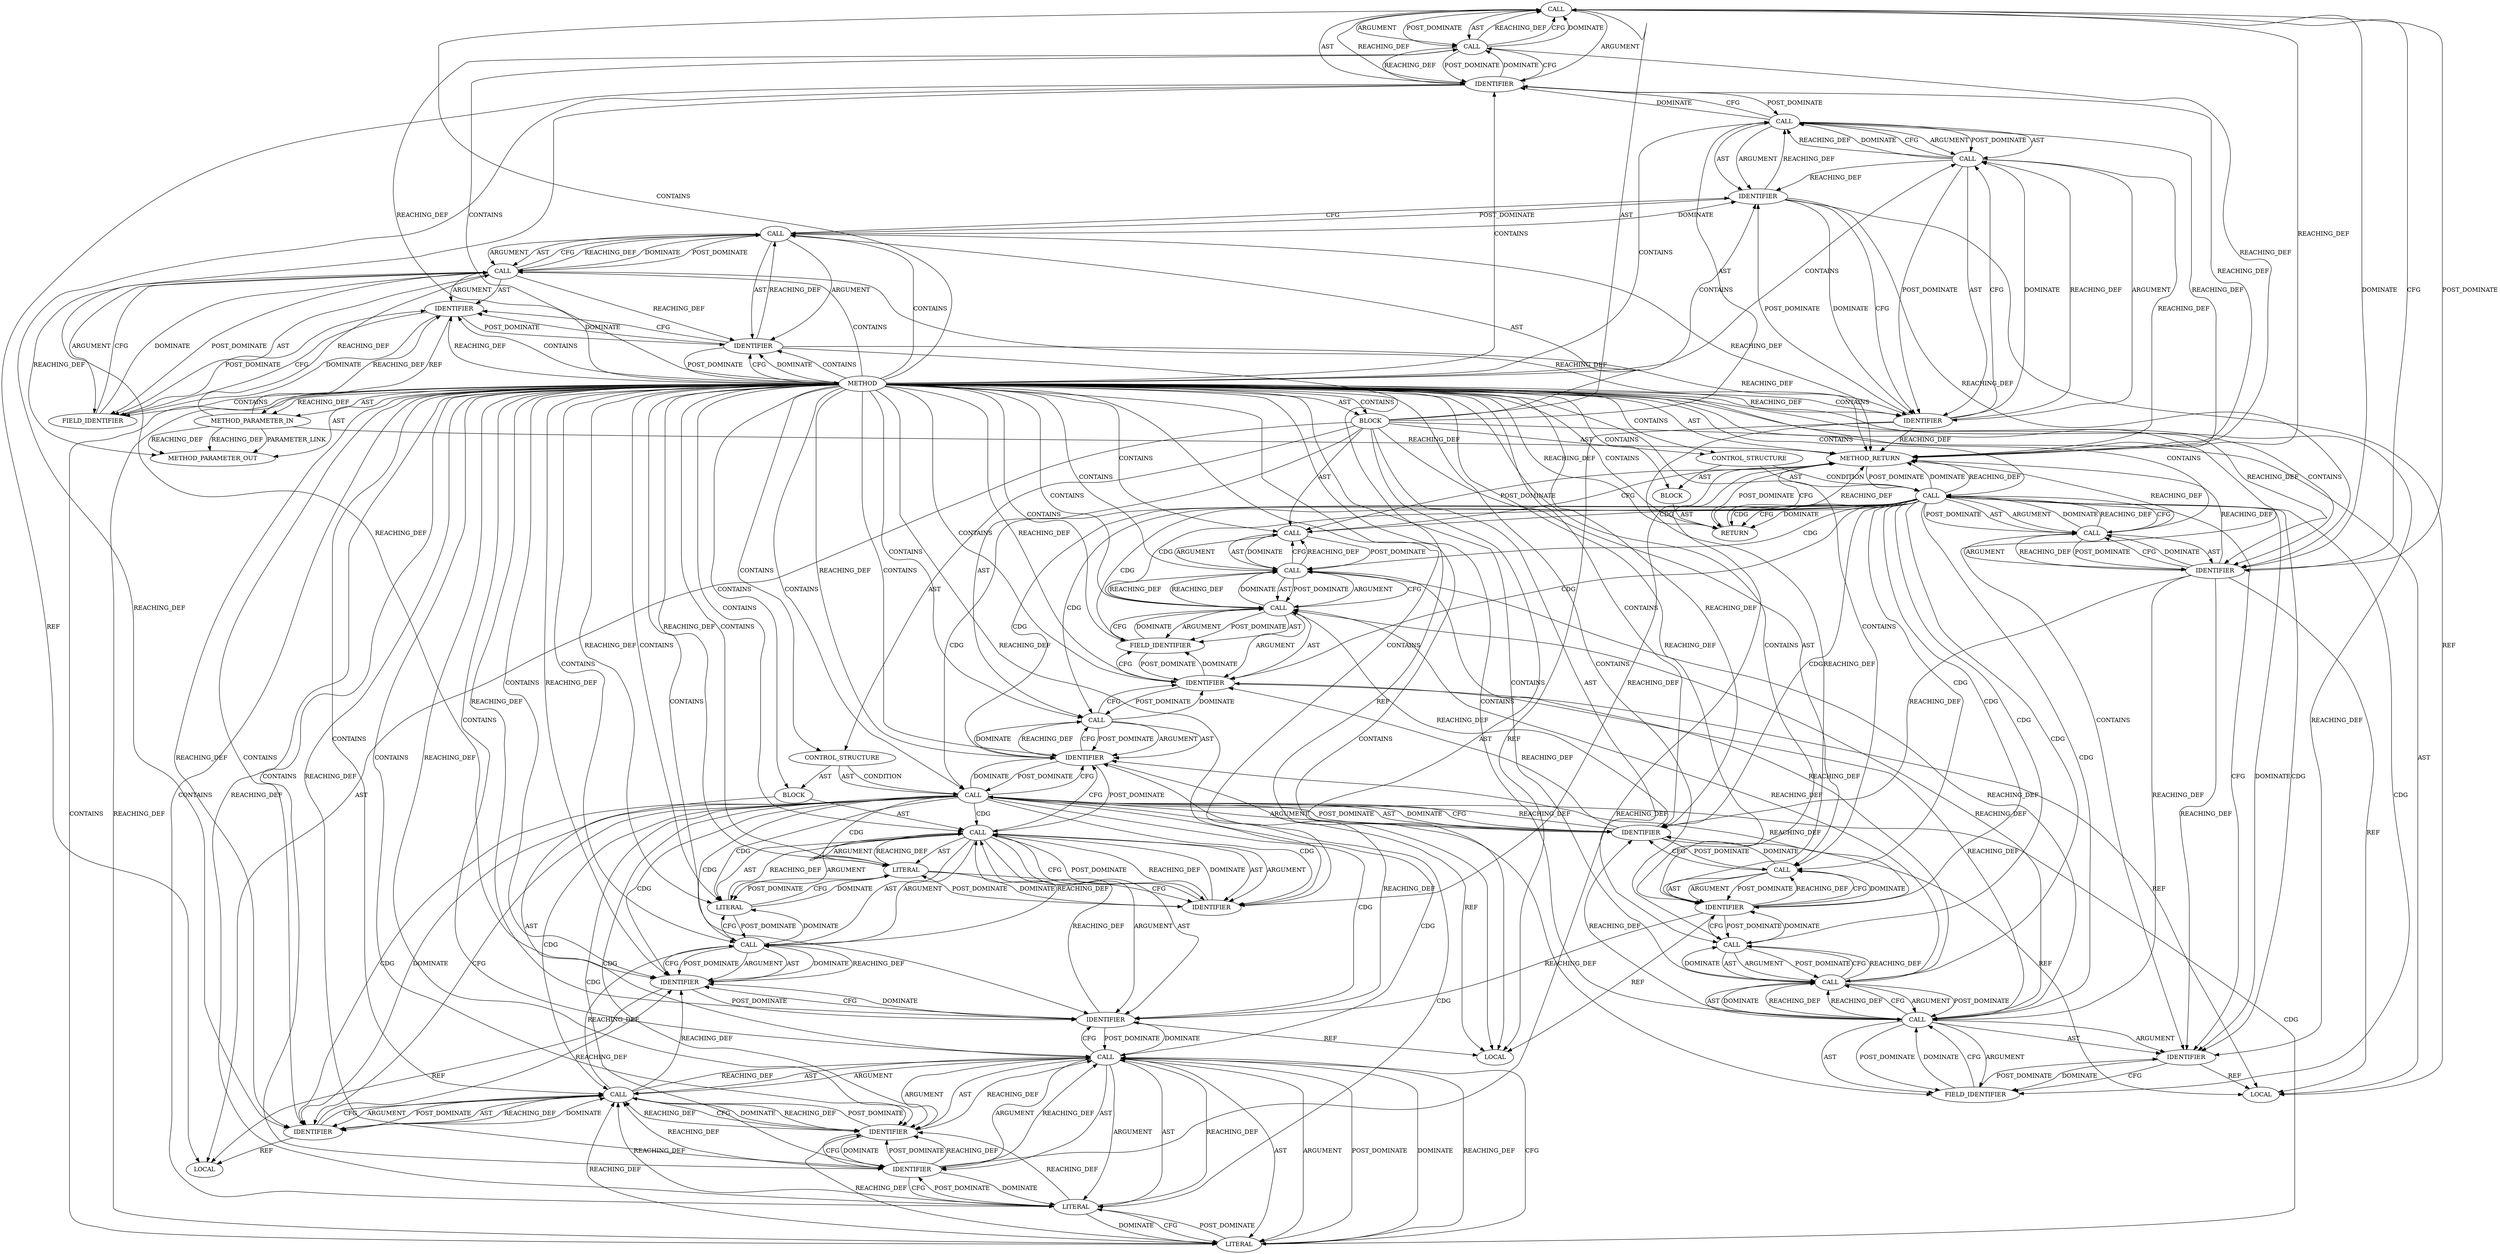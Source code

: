 digraph {
  2432 [label=CALL ORDER=6 ARGUMENT_INDEX=-1 CODE="iter = {}" COLUMN_NUMBER=18 METHOD_FULL_NAME="<operator>.assignment" LINE_NUMBER=596 TYPE_FULL_NAME="<empty>" DISPATCH_TYPE="STATIC_DISPATCH" SIGNATURE="" NAME="<operator>.assignment"]
  2473 [label=METHOD_RETURN ORDER=3 CODE="RET" COLUMN_NUMBER=1 LINE_NUMBER=592 TYPE_FULL_NAME="void" EVALUATION_STRATEGY="BY_VALUE"]
  2438 [label=IDENTIFIER ORDER=1 ARGUMENT_INDEX=1 CODE="tls_ctx" COLUMN_NUMBER=36 LINE_NUMBER=598 TYPE_FULL_NAME="tls_context*" NAME="tls_ctx"]
  2418 [label=METHOD_PARAMETER_IN ORDER=1 CODE="struct socket *sock" IS_VARIADIC=false COLUMN_NUMBER=28 LINE_NUMBER=592 TYPE_FULL_NAME="socket*" EVALUATION_STRATEGY="BY_VALUE" INDEX=1 NAME="sock"]
  2439 [label=BLOCK ORDER=2 ARGUMENT_INDEX=-1 CODE="<empty>" COLUMN_NUMBER=3 LINE_NUMBER=599 TYPE_FULL_NAME="void"]
  2443 [label=CALL ORDER=1 ARGUMENT_INDEX=1 CODE="tls_ctx->tx_lock" COLUMN_NUMBER=14 METHOD_FULL_NAME="<operator>.indirectFieldAccess" LINE_NUMBER=601 TYPE_FULL_NAME="<empty>" DISPATCH_TYPE="STATIC_DISPATCH" SIGNATURE="" NAME="<operator>.indirectFieldAccess"]
  2419 [label=BLOCK ORDER=2 ARGUMENT_INDEX=-1 CODE="{
	struct sock *sk = sock->sk;
	struct tls_context *tls_ctx = tls_get_ctx(sk);
	struct iov_iter iter = {};

	if (!tls_is_partially_sent_record(tls_ctx))
		return;

	mutex_lock(&tls_ctx->tx_lock);
	lock_sock(sk);

	if (tls_is_partially_sent_record(tls_ctx)) {
		iov_iter_bvec(&iter, ITER_SOURCE, NULL, 0, 0);
		tls_push_data(sk, &iter, 0, 0, TLS_RECORD_TYPE_DATA);
	}

	release_sock(sk);
	mutex_unlock(&tls_ctx->tx_lock);
}" COLUMN_NUMBER=1 LINE_NUMBER=593 TYPE_FULL_NAME="void"]
  2420 [label=LOCAL ORDER=1 CODE="struct sock* sk" COLUMN_NUMBER=14 LINE_NUMBER=594 TYPE_FULL_NAME="sock*" NAME="sk"]
  2424 [label=IDENTIFIER ORDER=1 ARGUMENT_INDEX=1 CODE="sock" COLUMN_NUMBER=20 LINE_NUMBER=594 TYPE_FULL_NAME="socket*" NAME="sock"]
  21329 [label=METHOD_PARAMETER_OUT ORDER=1 CODE="struct socket *sock" IS_VARIADIC=false COLUMN_NUMBER=28 LINE_NUMBER=592 TYPE_FULL_NAME="socket*" EVALUATION_STRATEGY="BY_VALUE" INDEX=1 NAME="sock"]
  2423 [label=CALL ORDER=2 ARGUMENT_INDEX=2 CODE="sock->sk" COLUMN_NUMBER=20 METHOD_FULL_NAME="<operator>.indirectFieldAccess" LINE_NUMBER=594 TYPE_FULL_NAME="<empty>" DISPATCH_TYPE="STATIC_DISPATCH" SIGNATURE="" NAME="<operator>.indirectFieldAccess"]
  2421 [label=CALL ORDER=2 ARGUMENT_INDEX=-1 CODE="*sk = sock->sk" COLUMN_NUMBER=14 METHOD_FULL_NAME="<operator>.assignment" LINE_NUMBER=594 TYPE_FULL_NAME="<empty>" DISPATCH_TYPE="STATIC_DISPATCH" SIGNATURE="" NAME="<operator>.assignment"]
  2434 [label=CALL ORDER=2 ARGUMENT_INDEX=2 CODE="{}" COLUMN_NUMBER=25 METHOD_FULL_NAME="<operator>.arrayInitializer" LINE_NUMBER=596 TYPE_FULL_NAME="<empty>" DISPATCH_TYPE="STATIC_DISPATCH" SIGNATURE="" NAME="<operator>.arrayInitializer"]
  2450 [label=IDENTIFIER ORDER=1 ARGUMENT_INDEX=1 CODE="tls_ctx" COLUMN_NUMBER=35 LINE_NUMBER=604 TYPE_FULL_NAME="tls_context*" NAME="tls_ctx"]
  2453 [label=CALL ORDER=1 ARGUMENT_INDEX=1 CODE="&iter" COLUMN_NUMBER=17 METHOD_FULL_NAME="<operator>.addressOf" LINE_NUMBER=605 TYPE_FULL_NAME="<empty>" DISPATCH_TYPE="STATIC_DISPATCH" SIGNATURE="" NAME="<operator>.addressOf"]
  2448 [label=CONTROL_STRUCTURE CONTROL_STRUCTURE_TYPE="IF" ORDER=10 PARSER_TYPE_NAME="CASTIfStatement" ARGUMENT_INDEX=-1 CODE="if (tls_is_partially_sent_record(tls_ctx))" COLUMN_NUMBER=2 LINE_NUMBER=604]
  2445 [label=FIELD_IDENTIFIER ORDER=2 ARGUMENT_INDEX=2 CODE="tx_lock" COLUMN_NUMBER=14 LINE_NUMBER=601 CANONICAL_NAME="tx_lock"]
  2468 [label=CALL ORDER=12 ARGUMENT_INDEX=-1 CODE="mutex_unlock(&tls_ctx->tx_lock)" COLUMN_NUMBER=2 METHOD_FULL_NAME="mutex_unlock" LINE_NUMBER=610 TYPE_FULL_NAME="<empty>" DISPATCH_TYPE="STATIC_DISPATCH" SIGNATURE="" NAME="mutex_unlock"]
  2467 [label=IDENTIFIER ORDER=1 ARGUMENT_INDEX=1 CODE="sk" COLUMN_NUMBER=15 LINE_NUMBER=609 TYPE_FULL_NAME="sock*" NAME="sk"]
  2472 [label=FIELD_IDENTIFIER ORDER=2 ARGUMENT_INDEX=2 CODE="tx_lock" COLUMN_NUMBER=16 LINE_NUMBER=610 CANONICAL_NAME="tx_lock"]
  2461 [label=CALL ORDER=2 ARGUMENT_INDEX=2 CODE="&iter" COLUMN_NUMBER=21 METHOD_FULL_NAME="<operator>.addressOf" LINE_NUMBER=606 TYPE_FULL_NAME="<empty>" DISPATCH_TYPE="STATIC_DISPATCH" SIGNATURE="" NAME="<operator>.addressOf"]
  2446 [label=CALL ORDER=9 ARGUMENT_INDEX=-1 CODE="lock_sock(sk)" COLUMN_NUMBER=2 METHOD_FULL_NAME="lock_sock" LINE_NUMBER=602 TYPE_FULL_NAME="<empty>" DISPATCH_TYPE="STATIC_DISPATCH" SIGNATURE="" NAME="lock_sock"]
  2440 [label=RETURN ORDER=1 ARGUMENT_INDEX=1 CODE="return;" COLUMN_NUMBER=3 LINE_NUMBER=599]
  2459 [label=CALL ORDER=2 ARGUMENT_INDEX=-1 CODE="tls_push_data(sk, &iter, 0, 0, TLS_RECORD_TYPE_DATA)" COLUMN_NUMBER=3 METHOD_FULL_NAME="tls_push_data" LINE_NUMBER=606 TYPE_FULL_NAME="<empty>" DISPATCH_TYPE="STATIC_DISPATCH" SIGNATURE="" NAME="tls_push_data"]
  2437 [label=CALL ORDER=1 ARGUMENT_INDEX=1 CODE="tls_is_partially_sent_record(tls_ctx)" COLUMN_NUMBER=7 METHOD_FULL_NAME="tls_is_partially_sent_record" LINE_NUMBER=598 TYPE_FULL_NAME="<empty>" DISPATCH_TYPE="STATIC_DISPATCH" SIGNATURE="" NAME="tls_is_partially_sent_record"]
  2465 [label=IDENTIFIER ORDER=5 ARGUMENT_INDEX=5 CODE="TLS_RECORD_TYPE_DATA" COLUMN_NUMBER=34 LINE_NUMBER=606 TYPE_FULL_NAME="ANY" NAME="TLS_RECORD_TYPE_DATA"]
  2449 [label=CALL ORDER=1 ARGUMENT_INDEX=-1 CODE="tls_is_partially_sent_record(tls_ctx)" COLUMN_NUMBER=6 METHOD_FULL_NAME="tls_is_partially_sent_record" LINE_NUMBER=604 TYPE_FULL_NAME="<empty>" DISPATCH_TYPE="STATIC_DISPATCH" SIGNATURE="" NAME="tls_is_partially_sent_record"]
  2427 [label=CALL ORDER=4 ARGUMENT_INDEX=-1 CODE="*tls_ctx = tls_get_ctx(sk)" COLUMN_NUMBER=21 METHOD_FULL_NAME="<operator>.assignment" LINE_NUMBER=595 TYPE_FULL_NAME="<empty>" DISPATCH_TYPE="STATIC_DISPATCH" SIGNATURE="" NAME="<operator>.assignment"]
  2430 [label=IDENTIFIER ORDER=1 ARGUMENT_INDEX=1 CODE="sk" COLUMN_NUMBER=44 LINE_NUMBER=595 TYPE_FULL_NAME="sock*" NAME="sk"]
  2458 [label=LITERAL ORDER=5 ARGUMENT_INDEX=5 CODE="0" COLUMN_NUMBER=46 LINE_NUMBER=605 TYPE_FULL_NAME="int"]
  2456 [label=IDENTIFIER ORDER=3 ARGUMENT_INDEX=3 CODE="NULL" COLUMN_NUMBER=37 LINE_NUMBER=605 TYPE_FULL_NAME="ANY" NAME="NULL"]
  2452 [label=CALL ORDER=1 ARGUMENT_INDEX=-1 CODE="iov_iter_bvec(&iter, ITER_SOURCE, NULL, 0, 0)" COLUMN_NUMBER=3 METHOD_FULL_NAME="iov_iter_bvec" LINE_NUMBER=605 TYPE_FULL_NAME="<empty>" DISPATCH_TYPE="STATIC_DISPATCH" SIGNATURE="" NAME="iov_iter_bvec"]
  2470 [label=CALL ORDER=1 ARGUMENT_INDEX=1 CODE="tls_ctx->tx_lock" COLUMN_NUMBER=16 METHOD_FULL_NAME="<operator>.indirectFieldAccess" LINE_NUMBER=610 TYPE_FULL_NAME="<empty>" DISPATCH_TYPE="STATIC_DISPATCH" SIGNATURE="" NAME="<operator>.indirectFieldAccess"]
  2455 [label=IDENTIFIER ORDER=2 ARGUMENT_INDEX=2 CODE="ITER_SOURCE" COLUMN_NUMBER=24 LINE_NUMBER=605 TYPE_FULL_NAME="ANY" NAME="ITER_SOURCE"]
  2466 [label=CALL ORDER=11 ARGUMENT_INDEX=-1 CODE="release_sock(sk)" COLUMN_NUMBER=2 METHOD_FULL_NAME="release_sock" LINE_NUMBER=609 TYPE_FULL_NAME="<empty>" DISPATCH_TYPE="STATIC_DISPATCH" SIGNATURE="" NAME="release_sock"]
  2429 [label=CALL ORDER=2 ARGUMENT_INDEX=2 CODE="tls_get_ctx(sk)" COLUMN_NUMBER=32 METHOD_FULL_NAME="tls_get_ctx" LINE_NUMBER=595 TYPE_FULL_NAME="<empty>" DISPATCH_TYPE="STATIC_DISPATCH" SIGNATURE="" NAME="tls_get_ctx"]
  2426 [label=LOCAL ORDER=3 CODE="struct tls_context* tls_ctx" COLUMN_NUMBER=21 LINE_NUMBER=595 TYPE_FULL_NAME="tls_context*" NAME="tls_ctx"]
  2428 [label=IDENTIFIER ORDER=1 ARGUMENT_INDEX=1 CODE="tls_ctx" COLUMN_NUMBER=22 LINE_NUMBER=595 TYPE_FULL_NAME="tls_context*" NAME="tls_ctx"]
  2447 [label=IDENTIFIER ORDER=1 ARGUMENT_INDEX=1 CODE="sk" COLUMN_NUMBER=12 LINE_NUMBER=602 TYPE_FULL_NAME="sock*" NAME="sk"]
  2417 [label=METHOD COLUMN_NUMBER=1 LINE_NUMBER=592 COLUMN_NUMBER_END=1 IS_EXTERNAL=false SIGNATURE="void tls_device_splice_eof (socket*)" NAME="tls_device_splice_eof" AST_PARENT_TYPE="TYPE_DECL" AST_PARENT_FULL_NAME="tls_device.c:<global>" ORDER=27 CODE="void tls_device_splice_eof(struct socket *sock)
{
	struct sock *sk = sock->sk;
	struct tls_context *tls_ctx = tls_get_ctx(sk);
	struct iov_iter iter = {};

	if (!tls_is_partially_sent_record(tls_ctx))
		return;

	mutex_lock(&tls_ctx->tx_lock);
	lock_sock(sk);

	if (tls_is_partially_sent_record(tls_ctx)) {
		iov_iter_bvec(&iter, ITER_SOURCE, NULL, 0, 0);
		tls_push_data(sk, &iter, 0, 0, TLS_RECORD_TYPE_DATA);
	}

	release_sock(sk);
	mutex_unlock(&tls_ctx->tx_lock);
}" FULL_NAME="tls_device_splice_eof" LINE_NUMBER_END=611 FILENAME="tls_device.c"]
  2460 [label=IDENTIFIER ORDER=1 ARGUMENT_INDEX=1 CODE="sk" COLUMN_NUMBER=17 LINE_NUMBER=606 TYPE_FULL_NAME="sock*" NAME="sk"]
  2463 [label=LITERAL ORDER=3 ARGUMENT_INDEX=3 CODE="0" COLUMN_NUMBER=28 LINE_NUMBER=606 TYPE_FULL_NAME="int"]
  2462 [label=IDENTIFIER ORDER=1 ARGUMENT_INDEX=1 CODE="iter" COLUMN_NUMBER=22 LINE_NUMBER=606 TYPE_FULL_NAME="iov_iter" NAME="iter"]
  2425 [label=FIELD_IDENTIFIER ORDER=2 ARGUMENT_INDEX=2 CODE="sk" COLUMN_NUMBER=20 LINE_NUMBER=594 CANONICAL_NAME="sk"]
  2471 [label=IDENTIFIER ORDER=1 ARGUMENT_INDEX=1 CODE="tls_ctx" COLUMN_NUMBER=16 LINE_NUMBER=610 TYPE_FULL_NAME="tls_context*" NAME="tls_ctx"]
  2457 [label=LITERAL ORDER=4 ARGUMENT_INDEX=4 CODE="0" COLUMN_NUMBER=43 LINE_NUMBER=605 TYPE_FULL_NAME="int"]
  2442 [label=CALL ORDER=1 ARGUMENT_INDEX=1 CODE="&tls_ctx->tx_lock" COLUMN_NUMBER=13 METHOD_FULL_NAME="<operator>.addressOf" LINE_NUMBER=601 TYPE_FULL_NAME="<empty>" DISPATCH_TYPE="STATIC_DISPATCH" SIGNATURE="" NAME="<operator>.addressOf"]
  2454 [label=IDENTIFIER ORDER=1 ARGUMENT_INDEX=1 CODE="iter" COLUMN_NUMBER=18 LINE_NUMBER=605 TYPE_FULL_NAME="iov_iter" NAME="iter"]
  2451 [label=BLOCK ORDER=2 ARGUMENT_INDEX=-1 CODE="{
		iov_iter_bvec(&iter, ITER_SOURCE, NULL, 0, 0);
		tls_push_data(sk, &iter, 0, 0, TLS_RECORD_TYPE_DATA);
	}" COLUMN_NUMBER=45 LINE_NUMBER=604 TYPE_FULL_NAME="void"]
  2464 [label=LITERAL ORDER=4 ARGUMENT_INDEX=4 CODE="0" COLUMN_NUMBER=31 LINE_NUMBER=606 TYPE_FULL_NAME="int"]
  2435 [label=CONTROL_STRUCTURE CONTROL_STRUCTURE_TYPE="IF" ORDER=7 PARSER_TYPE_NAME="CASTIfStatement" ARGUMENT_INDEX=-1 CODE="if (!tls_is_partially_sent_record(tls_ctx))" COLUMN_NUMBER=2 LINE_NUMBER=598]
  2431 [label=LOCAL ORDER=5 CODE="struct iov_iter iter" COLUMN_NUMBER=18 LINE_NUMBER=596 TYPE_FULL_NAME="iov_iter" NAME="iter"]
  2422 [label=IDENTIFIER ORDER=1 ARGUMENT_INDEX=1 CODE="sk" COLUMN_NUMBER=15 LINE_NUMBER=594 TYPE_FULL_NAME="sock*" NAME="sk"]
  2441 [label=CALL ORDER=8 ARGUMENT_INDEX=-1 CODE="mutex_lock(&tls_ctx->tx_lock)" COLUMN_NUMBER=2 METHOD_FULL_NAME="mutex_lock" LINE_NUMBER=601 TYPE_FULL_NAME="<empty>" DISPATCH_TYPE="STATIC_DISPATCH" SIGNATURE="" NAME="mutex_lock"]
  2436 [label=CALL ORDER=1 ARGUMENT_INDEX=-1 CODE="!tls_is_partially_sent_record(tls_ctx)" COLUMN_NUMBER=6 METHOD_FULL_NAME="<operator>.logicalNot" LINE_NUMBER=598 TYPE_FULL_NAME="<empty>" DISPATCH_TYPE="STATIC_DISPATCH" SIGNATURE="" NAME="<operator>.logicalNot"]
  2469 [label=CALL ORDER=1 ARGUMENT_INDEX=1 CODE="&tls_ctx->tx_lock" COLUMN_NUMBER=15 METHOD_FULL_NAME="<operator>.addressOf" LINE_NUMBER=610 TYPE_FULL_NAME="<empty>" DISPATCH_TYPE="STATIC_DISPATCH" SIGNATURE="" NAME="<operator>.addressOf"]
  2444 [label=IDENTIFIER ORDER=1 ARGUMENT_INDEX=1 CODE="tls_ctx" COLUMN_NUMBER=14 LINE_NUMBER=601 TYPE_FULL_NAME="tls_context*" NAME="tls_ctx"]
  2433 [label=IDENTIFIER ORDER=1 ARGUMENT_INDEX=1 CODE="iter" COLUMN_NUMBER=18 LINE_NUMBER=596 TYPE_FULL_NAME="iov_iter" NAME="iter"]
  2425 -> 2423 [label=CFG ]
  2450 -> 2470 [label=REACHING_DEF VARIABLE="tls_ctx"]
  2459 -> 2467 [label=CFG ]
  2458 -> 2452 [label=DOMINATE ]
  2417 -> 2423 [label=CONTAINS ]
  2417 -> 2444 [label=CONTAINS ]
  2417 -> 2428 [label=CONTAINS ]
  2448 -> 2449 [label=AST ]
  2417 -> 2473 [label=AST ]
  2436 -> 2440 [label=CFG ]
  2468 -> 2469 [label=POST_DOMINATE ]
  2417 -> 2453 [label=CONTAINS ]
  2432 -> 2438 [label=DOMINATE ]
  2473 -> 2468 [label=POST_DOMINATE ]
  2446 -> 2450 [label=CFG ]
  2436 -> 2466 [label=CDG ]
  2455 -> 2453 [label=POST_DOMINATE ]
  2418 -> 21329 [label=PARAMETER_LINK ]
  2436 -> 2443 [label=CDG ]
  2464 -> 2463 [label=POST_DOMINATE ]
  2441 -> 2442 [label=POST_DOMINATE ]
  2452 -> 2458 [label=AST ]
  2419 -> 2446 [label=AST ]
  2458 -> 2457 [label=POST_DOMINATE ]
  2458 -> 2455 [label=REACHING_DEF VARIABLE="0"]
  2417 -> 2449 [label=CONTAINS ]
  2417 -> 2458 [label=CONTAINS ]
  2417 -> 2446 [label=CONTAINS ]
  2436 -> 2473 [label=DOMINATE ]
  2450 -> 2449 [label=DOMINATE ]
  2417 -> 2434 [label=REACHING_DEF VARIABLE=""]
  2456 -> 2473 [label=REACHING_DEF VARIABLE="NULL"]
  2438 -> 2437 [label=CFG ]
  2417 -> 2427 [label=CONTAINS ]
  2423 -> 2421 [label=CFG ]
  2442 -> 2443 [label=ARGUMENT ]
  2417 -> 2457 [label=CONTAINS ]
  2417 -> 2430 [label=CONTAINS ]
  2430 -> 2429 [label=CFG ]
  2417 -> 2437 [label=CONTAINS ]
  2447 -> 2441 [label=POST_DOMINATE ]
  2469 -> 2468 [label=DOMINATE ]
  2470 -> 2472 [label=ARGUMENT ]
  2447 -> 2446 [label=REACHING_DEF VARIABLE="sk"]
  2462 -> 2461 [label=DOMINATE ]
  2417 -> 2422 [label=DOMINATE ]
  2454 -> 2431 [label=REF ]
  2437 -> 2436 [label=DOMINATE ]
  2457 -> 2455 [label=REACHING_DEF VARIABLE="0"]
  2436 -> 2446 [label=CDG ]
  2436 -> 2469 [label=CDG ]
  2443 -> 2471 [label=REACHING_DEF VARIABLE="tls_ctx->tx_lock"]
  2417 -> 2461 [label=CONTAINS ]
  2449 -> 2450 [label=ARGUMENT ]
  2417 -> 2457 [label=REACHING_DEF VARIABLE=""]
  2417 -> 2460 [label=REACHING_DEF VARIABLE=""]
  2417 -> 2440 [label=REACHING_DEF VARIABLE=""]
  2461 -> 2463 [label=DOMINATE ]
  2449 -> 2458 [label=CDG ]
  2417 -> 2450 [label=CONTAINS ]
  2442 -> 2469 [label=REACHING_DEF VARIABLE="&tls_ctx->tx_lock"]
  2470 -> 2469 [label=CFG ]
  2417 -> 2447 [label=REACHING_DEF VARIABLE=""]
  2434 -> 2432 [label=REACHING_DEF VARIABLE="{}"]
  2445 -> 2444 [label=POST_DOMINATE ]
  2465 -> 2459 [label=CFG ]
  2454 -> 2462 [label=REACHING_DEF VARIABLE="iter"]
  2436 -> 2437 [label=POST_DOMINATE ]
  2457 -> 2458 [label=DOMINATE ]
  2441 -> 2442 [label=AST ]
  2429 -> 2430 [label=ARGUMENT ]
  2449 -> 2461 [label=CDG ]
  2471 -> 2472 [label=DOMINATE ]
  2429 -> 2473 [label=REACHING_DEF VARIABLE="tls_get_ctx(sk)"]
  2434 -> 2432 [label=CFG ]
  2468 -> 2473 [label=CFG ]
  2436 -> 2442 [label=CDG ]
  2455 -> 2456 [label=DOMINATE ]
  2427 -> 2429 [label=ARGUMENT ]
  2438 -> 2473 [label=REACHING_DEF VARIABLE="tls_ctx"]
  2434 -> 2433 [label=REACHING_DEF VARIABLE="{}"]
  2446 -> 2450 [label=DOMINATE ]
  2445 -> 2443 [label=DOMINATE ]
  2430 -> 2429 [label=DOMINATE ]
  2461 -> 2462 [label=POST_DOMINATE ]
  2417 -> 2441 [label=CONTAINS ]
  2417 -> 2465 [label=REACHING_DEF VARIABLE=""]
  2433 -> 2473 [label=REACHING_DEF VARIABLE="iter"]
  2437 -> 2438 [label=ARGUMENT ]
  2427 -> 2429 [label=POST_DOMINATE ]
  2455 -> 2453 [label=REACHING_DEF VARIABLE="ITER_SOURCE"]
  2444 -> 2426 [label=REF ]
  2452 -> 2458 [label=ARGUMENT ]
  2436 -> 2437 [label=ARGUMENT ]
  2436 -> 2467 [label=CDG ]
  2417 -> 2454 [label=REACHING_DEF VARIABLE=""]
  2430 -> 2420 [label=REF ]
  2423 -> 2422 [label=REACHING_DEF VARIABLE="sock->sk"]
  2436 -> 2440 [label=DOMINATE ]
  2443 -> 2450 [label=REACHING_DEF VARIABLE="tls_ctx->tx_lock"]
  2438 -> 2432 [label=POST_DOMINATE ]
  2459 -> 2461 [label=ARGUMENT ]
  2436 -> 2450 [label=CDG ]
  2434 -> 2432 [label=DOMINATE ]
  2438 -> 2444 [label=REACHING_DEF VARIABLE="tls_ctx"]
  2436 -> 2470 [label=CDG ]
  2436 -> 2445 [label=CDG ]
  2417 -> 2444 [label=REACHING_DEF VARIABLE=""]
  2459 -> 2460 [label=AST ]
  2417 -> 2452 [label=CONTAINS ]
  2429 -> 2430 [label=POST_DOMINATE ]
  2433 -> 2434 [label=DOMINATE ]
  2436 -> 2449 [label=CDG ]
  2417 -> 2467 [label=CONTAINS ]
  2445 -> 2443 [label=CFG ]
  2442 -> 2441 [label=CFG ]
  2436 -> 2472 [label=CDG ]
  2462 -> 2431 [label=REF ]
  2417 -> 2448 [label=CONTAINS ]
  2421 -> 2422 [label=ARGUMENT ]
  2449 -> 2463 [label=CDG ]
  2417 -> 2432 [label=CONTAINS ]
  2422 -> 2417 [label=POST_DOMINATE ]
  2439 -> 2440 [label=AST ]
  2435 -> 2436 [label=AST ]
  2449 -> 2454 [label=DOMINATE ]
  2421 -> 2428 [label=DOMINATE ]
  2417 -> 2456 [label=CONTAINS ]
  2444 -> 2445 [label=CFG ]
  2422 -> 2424 [label=DOMINATE ]
  2442 -> 2441 [label=REACHING_DEF VARIABLE="&tls_ctx->tx_lock"]
  2459 -> 2463 [label=ARGUMENT ]
  2438 -> 2426 [label=REF ]
  2417 -> 2438 [label=REACHING_DEF VARIABLE=""]
  2459 -> 2465 [label=AST ]
  2428 -> 2430 [label=CFG ]
  2443 -> 2445 [label=ARGUMENT ]
  2443 -> 2470 [label=REACHING_DEF VARIABLE="tls_ctx->tx_lock"]
  2417 -> 2422 [label=CONTAINS ]
  2417 -> 2430 [label=REACHING_DEF VARIABLE=""]
  2449 -> 2454 [label=CFG ]
  2459 -> 2463 [label=AST ]
  2450 -> 2449 [label=CFG ]
  2419 -> 2468 [label=AST ]
  2421 -> 2428 [label=CFG ]
  2458 -> 2453 [label=REACHING_DEF VARIABLE="0"]
  2423 -> 2425 [label=POST_DOMINATE ]
  2459 -> 2465 [label=ARGUMENT ]
  2460 -> 2459 [label=REACHING_DEF VARIABLE="sk"]
  2428 -> 2427 [label=REACHING_DEF VARIABLE="tls_ctx"]
  2449 -> 2467 [label=CFG ]
  2422 -> 2420 [label=REF ]
  2417 -> 2435 [label=CONTAINS ]
  2421 -> 2423 [label=POST_DOMINATE ]
  2417 -> 2419 [label=AST ]
  2452 -> 2453 [label=ARGUMENT ]
  2430 -> 2447 [label=REACHING_DEF VARIABLE="sk"]
  2432 -> 2473 [label=REACHING_DEF VARIABLE="iter = {}"]
  2464 -> 2465 [label=DOMINATE ]
  2436 -> 2473 [label=REACHING_DEF VARIABLE="!tls_is_partially_sent_record(tls_ctx)"]
  2469 -> 2470 [label=AST ]
  2417 -> 2438 [label=CONTAINS ]
  2423 -> 2425 [label=AST ]
  2417 -> 2422 [label=CFG ]
  2461 -> 2462 [label=ARGUMENT ]
  2463 -> 2461 [label=POST_DOMINATE ]
  2425 -> 2424 [label=POST_DOMINATE ]
  2417 -> 2462 [label=CONTAINS ]
  2417 -> 2458 [label=REACHING_DEF VARIABLE=""]
  2453 -> 2461 [label=REACHING_DEF VARIABLE="&iter"]
  2419 -> 2421 [label=AST ]
  2449 -> 2455 [label=CDG ]
  2427 -> 2433 [label=DOMINATE ]
  2453 -> 2462 [label=REACHING_DEF VARIABLE="&iter"]
  2447 -> 2446 [label=CFG ]
  2436 -> 2471 [label=CDG ]
  2436 -> 2444 [label=CFG ]
  2417 -> 2464 [label=REACHING_DEF VARIABLE=""]
  2423 -> 2473 [label=REACHING_DEF VARIABLE="sock->sk"]
  2449 -> 2467 [label=DOMINATE ]
  2455 -> 2456 [label=CFG ]
  2467 -> 2420 [label=REF ]
  2432 -> 2434 [label=ARGUMENT ]
  2469 -> 2470 [label=POST_DOMINATE ]
  2441 -> 2442 [label=ARGUMENT ]
  2461 -> 2462 [label=AST ]
  2446 -> 2447 [label=AST ]
  2440 -> 2473 [label=CFG ]
  2471 -> 2472 [label=CFG ]
  2437 -> 2438 [label=POST_DOMINATE ]
  2417 -> 2445 [label=CONTAINS ]
  2449 -> 2462 [label=CDG ]
  2418 -> 2424 [label=REACHING_DEF VARIABLE="sock"]
  2443 -> 2442 [label=DOMINATE ]
  2453 -> 2455 [label=CFG ]
  2452 -> 2453 [label=AST ]
  2437 -> 2473 [label=REACHING_DEF VARIABLE="tls_is_partially_sent_record(tls_ctx)"]
  2458 -> 2452 [label=REACHING_DEF VARIABLE="0"]
  2417 -> 2471 [label=CONTAINS ]
  2458 -> 2452 [label=CFG ]
  2435 -> 2436 [label=CONDITION ]
  2437 -> 2438 [label=AST ]
  2450 -> 2426 [label=REF ]
  2417 -> 2468 [label=CONTAINS ]
  2457 -> 2453 [label=REACHING_DEF VARIABLE="0"]
  2429 -> 2430 [label=AST ]
  2417 -> 2472 [label=CONTAINS ]
  2433 -> 2434 [label=CFG ]
  2417 -> 21329 [label=AST ]
  2418 -> 2473 [label=REACHING_DEF VARIABLE="sock"]
  2451 -> 2459 [label=AST ]
  2470 -> 2469 [label=REACHING_DEF VARIABLE="tls_ctx->tx_lock"]
  2470 -> 2469 [label=REACHING_DEF VARIABLE="tls_ctx->tx_lock"]
  2452 -> 2457 [label=ARGUMENT ]
  2438 -> 2443 [label=REACHING_DEF VARIABLE="tls_ctx"]
  2456 -> 2455 [label=POST_DOMINATE ]
  2462 -> 2461 [label=REACHING_DEF VARIABLE="iter"]
  2433 -> 2427 [label=POST_DOMINATE ]
  2437 -> 2436 [label=REACHING_DEF VARIABLE="tls_is_partially_sent_record(tls_ctx)"]
  2455 -> 2452 [label=REACHING_DEF VARIABLE="ITER_SOURCE"]
  2417 -> 2450 [label=REACHING_DEF VARIABLE=""]
  2417 -> 2459 [label=CONTAINS ]
  2433 -> 2462 [label=REACHING_DEF VARIABLE="iter"]
  2417 -> 2442 [label=CONTAINS ]
  2436 -> 2437 [label=AST ]
  2419 -> 2435 [label=AST ]
  2441 -> 2447 [label=DOMINATE ]
  2442 -> 2443 [label=POST_DOMINATE ]
  2452 -> 2456 [label=ARGUMENT ]
  2419 -> 2427 [label=AST ]
  2423 -> 21329 [label=REACHING_DEF VARIABLE="sock->sk"]
  2454 -> 2453 [label=REACHING_DEF VARIABLE="iter"]
  2417 -> 2462 [label=REACHING_DEF VARIABLE=""]
  2419 -> 2466 [label=AST ]
  2434 -> 2433 [label=POST_DOMINATE ]
  2460 -> 2462 [label=CFG ]
  2427 -> 2433 [label=CFG ]
  2424 -> 2422 [label=POST_DOMINATE ]
  2417 -> 2454 [label=CONTAINS ]
  2417 -> 2421 [label=CONTAINS ]
  2443 -> 2445 [label=AST ]
  2428 -> 2430 [label=DOMINATE ]
  2449 -> 2454 [label=CDG ]
  2441 -> 2447 [label=CFG ]
  2424 -> 2418 [label=REF ]
  2424 -> 2425 [label=DOMINATE ]
  2453 -> 2455 [label=DOMINATE ]
  2464 -> 2465 [label=CFG ]
  2450 -> 2449 [label=REACHING_DEF VARIABLE="tls_ctx"]
  2419 -> 2420 [label=AST ]
  2417 -> 2443 [label=CONTAINS ]
  2449 -> 2457 [label=CDG ]
  2429 -> 2427 [label=REACHING_DEF VARIABLE="tls_get_ctx(sk)"]
  2449 -> 2450 [label=POST_DOMINATE ]
  2417 -> 2467 [label=REACHING_DEF VARIABLE=""]
  2449 -> 2464 [label=CDG ]
  2417 -> 2424 [label=CONTAINS ]
  2421 -> 2423 [label=ARGUMENT ]
  2432 -> 2434 [label=POST_DOMINATE ]
  2427 -> 2428 [label=AST ]
  2450 -> 2446 [label=POST_DOMINATE ]
  2466 -> 2471 [label=DOMINATE ]
  2460 -> 2467 [label=REACHING_DEF VARIABLE="sk"]
  2417 -> 2447 [label=CONTAINS ]
  2449 -> 2465 [label=CDG ]
  2454 -> 2453 [label=DOMINATE ]
  2417 -> 2439 [label=CONTAINS ]
  2460 -> 2462 [label=DOMINATE ]
  2470 -> 2472 [label=POST_DOMINATE ]
  2432 -> 2433 [label=AST ]
  2417 -> 2455 [label=CONTAINS ]
  2436 -> 2444 [label=DOMINATE ]
  2430 -> 2428 [label=POST_DOMINATE ]
  2465 -> 2459 [label=REACHING_DEF VARIABLE="TLS_RECORD_TYPE_DATA"]
  2438 -> 2450 [label=REACHING_DEF VARIABLE="tls_ctx"]
  2419 -> 2431 [label=AST ]
  2433 -> 2432 [label=REACHING_DEF VARIABLE="iter"]
  2417 -> 2451 [label=CONTAINS ]
  2443 -> 2444 [label=ARGUMENT ]
  2422 -> 2430 [label=REACHING_DEF VARIABLE="sk"]
  2423 -> 2421 [label=REACHING_DEF VARIABLE="sock->sk"]
  2432 -> 2433 [label=ARGUMENT ]
  2449 -> 2459 [label=CDG ]
  2419 -> 2441 [label=AST ]
  2417 -> 2418 [label=AST ]
  2423 -> 2425 [label=ARGUMENT ]
  2473 -> 2436 [label=POST_DOMINATE ]
  2423 -> 2421 [label=DOMINATE ]
  2465 -> 2459 [label=DOMINATE ]
  2417 -> 2470 [label=CONTAINS ]
  2440 -> 2473 [label=REACHING_DEF VARIABLE="<RET>"]
  2419 -> 2448 [label=AST ]
  2442 -> 2443 [label=AST ]
  2446 -> 2447 [label=ARGUMENT ]
  2449 -> 2450 [label=AST ]
  2465 -> 2473 [label=REACHING_DEF VARIABLE="TLS_RECORD_TYPE_DATA"]
  2449 -> 2452 [label=CDG ]
  2427 -> 2429 [label=AST ]
  2417 -> 2425 [label=CONTAINS ]
  2447 -> 2467 [label=REACHING_DEF VARIABLE="sk"]
  2469 -> 2468 [label=CFG ]
  2468 -> 2469 [label=ARGUMENT ]
  2467 -> 2466 [label=DOMINATE ]
  2433 -> 2431 [label=REF ]
  2417 -> 2463 [label=REACHING_DEF VARIABLE=""]
  2417 -> 2433 [label=CONTAINS ]
  2447 -> 2446 [label=DOMINATE ]
  2417 -> 2424 [label=REACHING_DEF VARIABLE=""]
  2464 -> 2459 [label=REACHING_DEF VARIABLE="0"]
  2433 -> 2454 [label=REACHING_DEF VARIABLE="iter"]
  2436 -> 2440 [label=CDG ]
  2457 -> 2458 [label=CFG ]
  2417 -> 2429 [label=CONTAINS ]
  2456 -> 2457 [label=DOMINATE ]
  2456 -> 2455 [label=REACHING_DEF VARIABLE="NULL"]
  2467 -> 2449 [label=POST_DOMINATE ]
  2461 -> 2459 [label=REACHING_DEF VARIABLE="&iter"]
  2452 -> 2460 [label=DOMINATE ]
  2443 -> 2442 [label=REACHING_DEF VARIABLE="tls_ctx->tx_lock"]
  2443 -> 2442 [label=REACHING_DEF VARIABLE="tls_ctx->tx_lock"]
  2429 -> 2427 [label=DOMINATE ]
  2421 -> 2423 [label=AST ]
  2428 -> 2426 [label=REF ]
  2470 -> 2471 [label=ARGUMENT ]
  2460 -> 2420 [label=REF ]
  2454 -> 2453 [label=CFG ]
  2452 -> 2456 [label=AST ]
  2459 -> 2465 [label=POST_DOMINATE ]
  2436 -> 2444 [label=CDG ]
  2465 -> 2464 [label=POST_DOMINATE ]
  2418 -> 21329 [label=REACHING_DEF VARIABLE="sock"]
  2418 -> 21329 [label=REACHING_DEF VARIABLE="sock"]
  2425 -> 2423 [label=DOMINATE ]
  2452 -> 2455 [label=ARGUMENT ]
  2417 -> 2466 [label=CONTAINS ]
  2438 -> 2437 [label=DOMINATE ]
  2442 -> 2470 [label=REACHING_DEF VARIABLE="&tls_ctx->tx_lock"]
  2443 -> 2442 [label=CFG ]
  2451 -> 2452 [label=AST ]
  2435 -> 2439 [label=AST ]
  2459 -> 2461 [label=AST ]
  2467 -> 2466 [label=REACHING_DEF VARIABLE="sk"]
  2462 -> 2460 [label=POST_DOMINATE ]
  2418 -> 2423 [label=REACHING_DEF VARIABLE="sock"]
  2417 -> 2436 [label=CONTAINS ]
  2453 -> 2454 [label=ARGUMENT ]
  2457 -> 2452 [label=REACHING_DEF VARIABLE="0"]
  2466 -> 2467 [label=POST_DOMINATE ]
  2457 -> 2456 [label=POST_DOMINATE ]
  2469 -> 2468 [label=REACHING_DEF VARIABLE="&tls_ctx->tx_lock"]
  2450 -> 2471 [label=REACHING_DEF VARIABLE="tls_ctx"]
  2417 -> 2464 [label=CONTAINS ]
  2419 -> 2426 [label=AST ]
  2467 -> 2459 [label=POST_DOMINATE ]
  2417 -> 2440 [label=CONTAINS ]
  2447 -> 2460 [label=REACHING_DEF VARIABLE="sk"]
  2429 -> 2427 [label=CFG ]
  2443 -> 2444 [label=AST ]
  2417 -> 2469 [label=CONTAINS ]
  2472 -> 2470 [label=CFG ]
  2437 -> 2436 [label=CFG ]
  2453 -> 2455 [label=REACHING_DEF VARIABLE="&iter"]
  2466 -> 2467 [label=ARGUMENT ]
  2444 -> 2445 [label=DOMINATE ]
  2428 -> 2438 [label=REACHING_DEF VARIABLE="tls_ctx"]
  2417 -> 2460 [label=CONTAINS ]
  2452 -> 2455 [label=AST ]
  2432 -> 2438 [label=CFG ]
  2468 -> 2469 [label=AST ]
  2470 -> 2469 [label=DOMINATE ]
  2470 -> 2471 [label=AST ]
  2448 -> 2449 [label=CONDITION ]
  2428 -> 2421 [label=POST_DOMINATE ]
  2429 -> 2428 [label=REACHING_DEF VARIABLE="tls_get_ctx(sk)"]
  2469 -> 2470 [label=ARGUMENT ]
  2452 -> 2460 [label=CFG ]
  2448 -> 2451 [label=AST ]
  2419 -> 2432 [label=AST ]
  2472 -> 2470 [label=DOMINATE ]
  2466 -> 2467 [label=AST ]
  2436 -> 2441 [label=CDG ]
  2471 -> 2466 [label=POST_DOMINATE ]
  2453 -> 2452 [label=REACHING_DEF VARIABLE="&iter"]
  2422 -> 2421 [label=REACHING_DEF VARIABLE="sk"]
  2452 -> 2458 [label=POST_DOMINATE ]
  2459 -> 2464 [label=AST ]
  2443 -> 2469 [label=REACHING_DEF VARIABLE="tls_ctx->tx_lock"]
  2459 -> 2460 [label=ARGUMENT ]
  2446 -> 2447 [label=POST_DOMINATE ]
  2453 -> 2454 [label=POST_DOMINATE ]
  2417 -> 2419 [label=CONTAINS ]
  2463 -> 2464 [label=CFG ]
  2453 -> 2454 [label=AST ]
  2417 -> 2465 [label=CONTAINS ]
  2417 -> 2471 [label=REACHING_DEF VARIABLE=""]
  2417 -> 2463 [label=CONTAINS ]
  2449 -> 2456 [label=CDG ]
  2436 -> 2468 [label=CDG ]
  2422 -> 2424 [label=CFG ]
  2449 -> 2460 [label=CDG ]
  2473 -> 2440 [label=POST_DOMINATE ]
  2427 -> 2428 [label=ARGUMENT ]
  2467 -> 2466 [label=CFG ]
  2430 -> 2429 [label=REACHING_DEF VARIABLE="sk"]
  2434 -> 2473 [label=REACHING_DEF VARIABLE="{}"]
  2427 -> 2473 [label=REACHING_DEF VARIABLE="*tls_ctx = tls_get_ctx(sk)"]
  2436 -> 2447 [label=CDG ]
  2463 -> 2459 [label=REACHING_DEF VARIABLE="0"]
  2456 -> 2452 [label=REACHING_DEF VARIABLE="NULL"]
  2423 -> 2424 [label=AST ]
  2430 -> 2473 [label=REACHING_DEF VARIABLE="sk"]
  2470 -> 2472 [label=AST ]
  2424 -> 2425 [label=CFG ]
  2449 -> 2453 [label=CDG ]
  2461 -> 2463 [label=CFG ]
  2447 -> 2420 [label=REF ]
  2466 -> 2471 [label=CFG ]
  2423 -> 2424 [label=ARGUMENT ]
  2452 -> 2457 [label=AST ]
  2463 -> 2464 [label=DOMINATE ]
  2443 -> 2445 [label=POST_DOMINATE ]
  2438 -> 2437 [label=REACHING_DEF VARIABLE="tls_ctx"]
  2421 -> 2473 [label=REACHING_DEF VARIABLE="*sk = sock->sk"]
  2417 -> 2455 [label=REACHING_DEF VARIABLE=""]
  2456 -> 2457 [label=CFG ]
  2417 -> 2456 [label=REACHING_DEF VARIABLE=""]
  2460 -> 2452 [label=POST_DOMINATE ]
  2472 -> 2471 [label=POST_DOMINATE ]
  2417 -> 2434 [label=CONTAINS ]
  2462 -> 2461 [label=CFG ]
  2432 -> 2434 [label=AST ]
  2471 -> 2426 [label=REF ]
  2456 -> 2453 [label=REACHING_DEF VARIABLE="NULL"]
  2417 -> 2418 [label=REACHING_DEF VARIABLE=""]
  2442 -> 2441 [label=DOMINATE ]
  2421 -> 2422 [label=AST ]
  2459 -> 2464 [label=ARGUMENT ]
}
